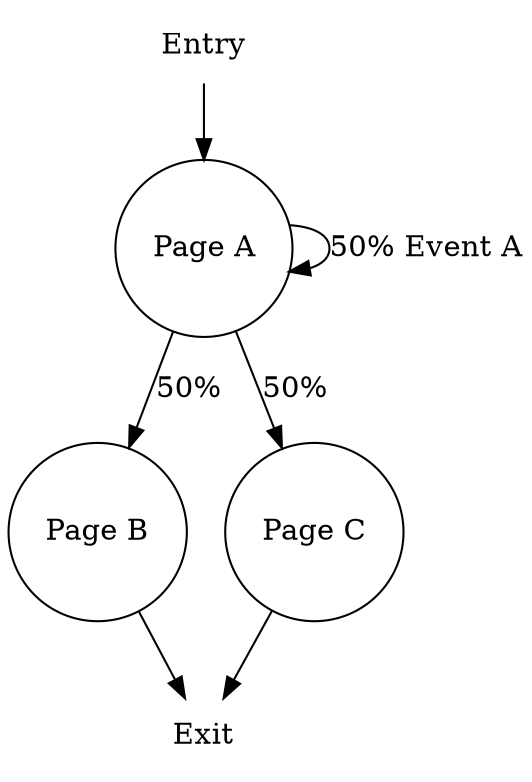 digraph G {
    node [shape=plaintext];
    Entry;
    Exit;

    node [shape=circle];
    "Page A";
    "Page B";
    "Page C";

    Entry -> "Page A";
    "Page A" -> "Page A" [ label="50% Event A" ];

    "Page A" -> "Page B" [ label="50%" ];
    "Page A" -> "Page C" [ label="50%" ];

    "Page B" -> Exit;
    "Page C" -> Exit;
}
